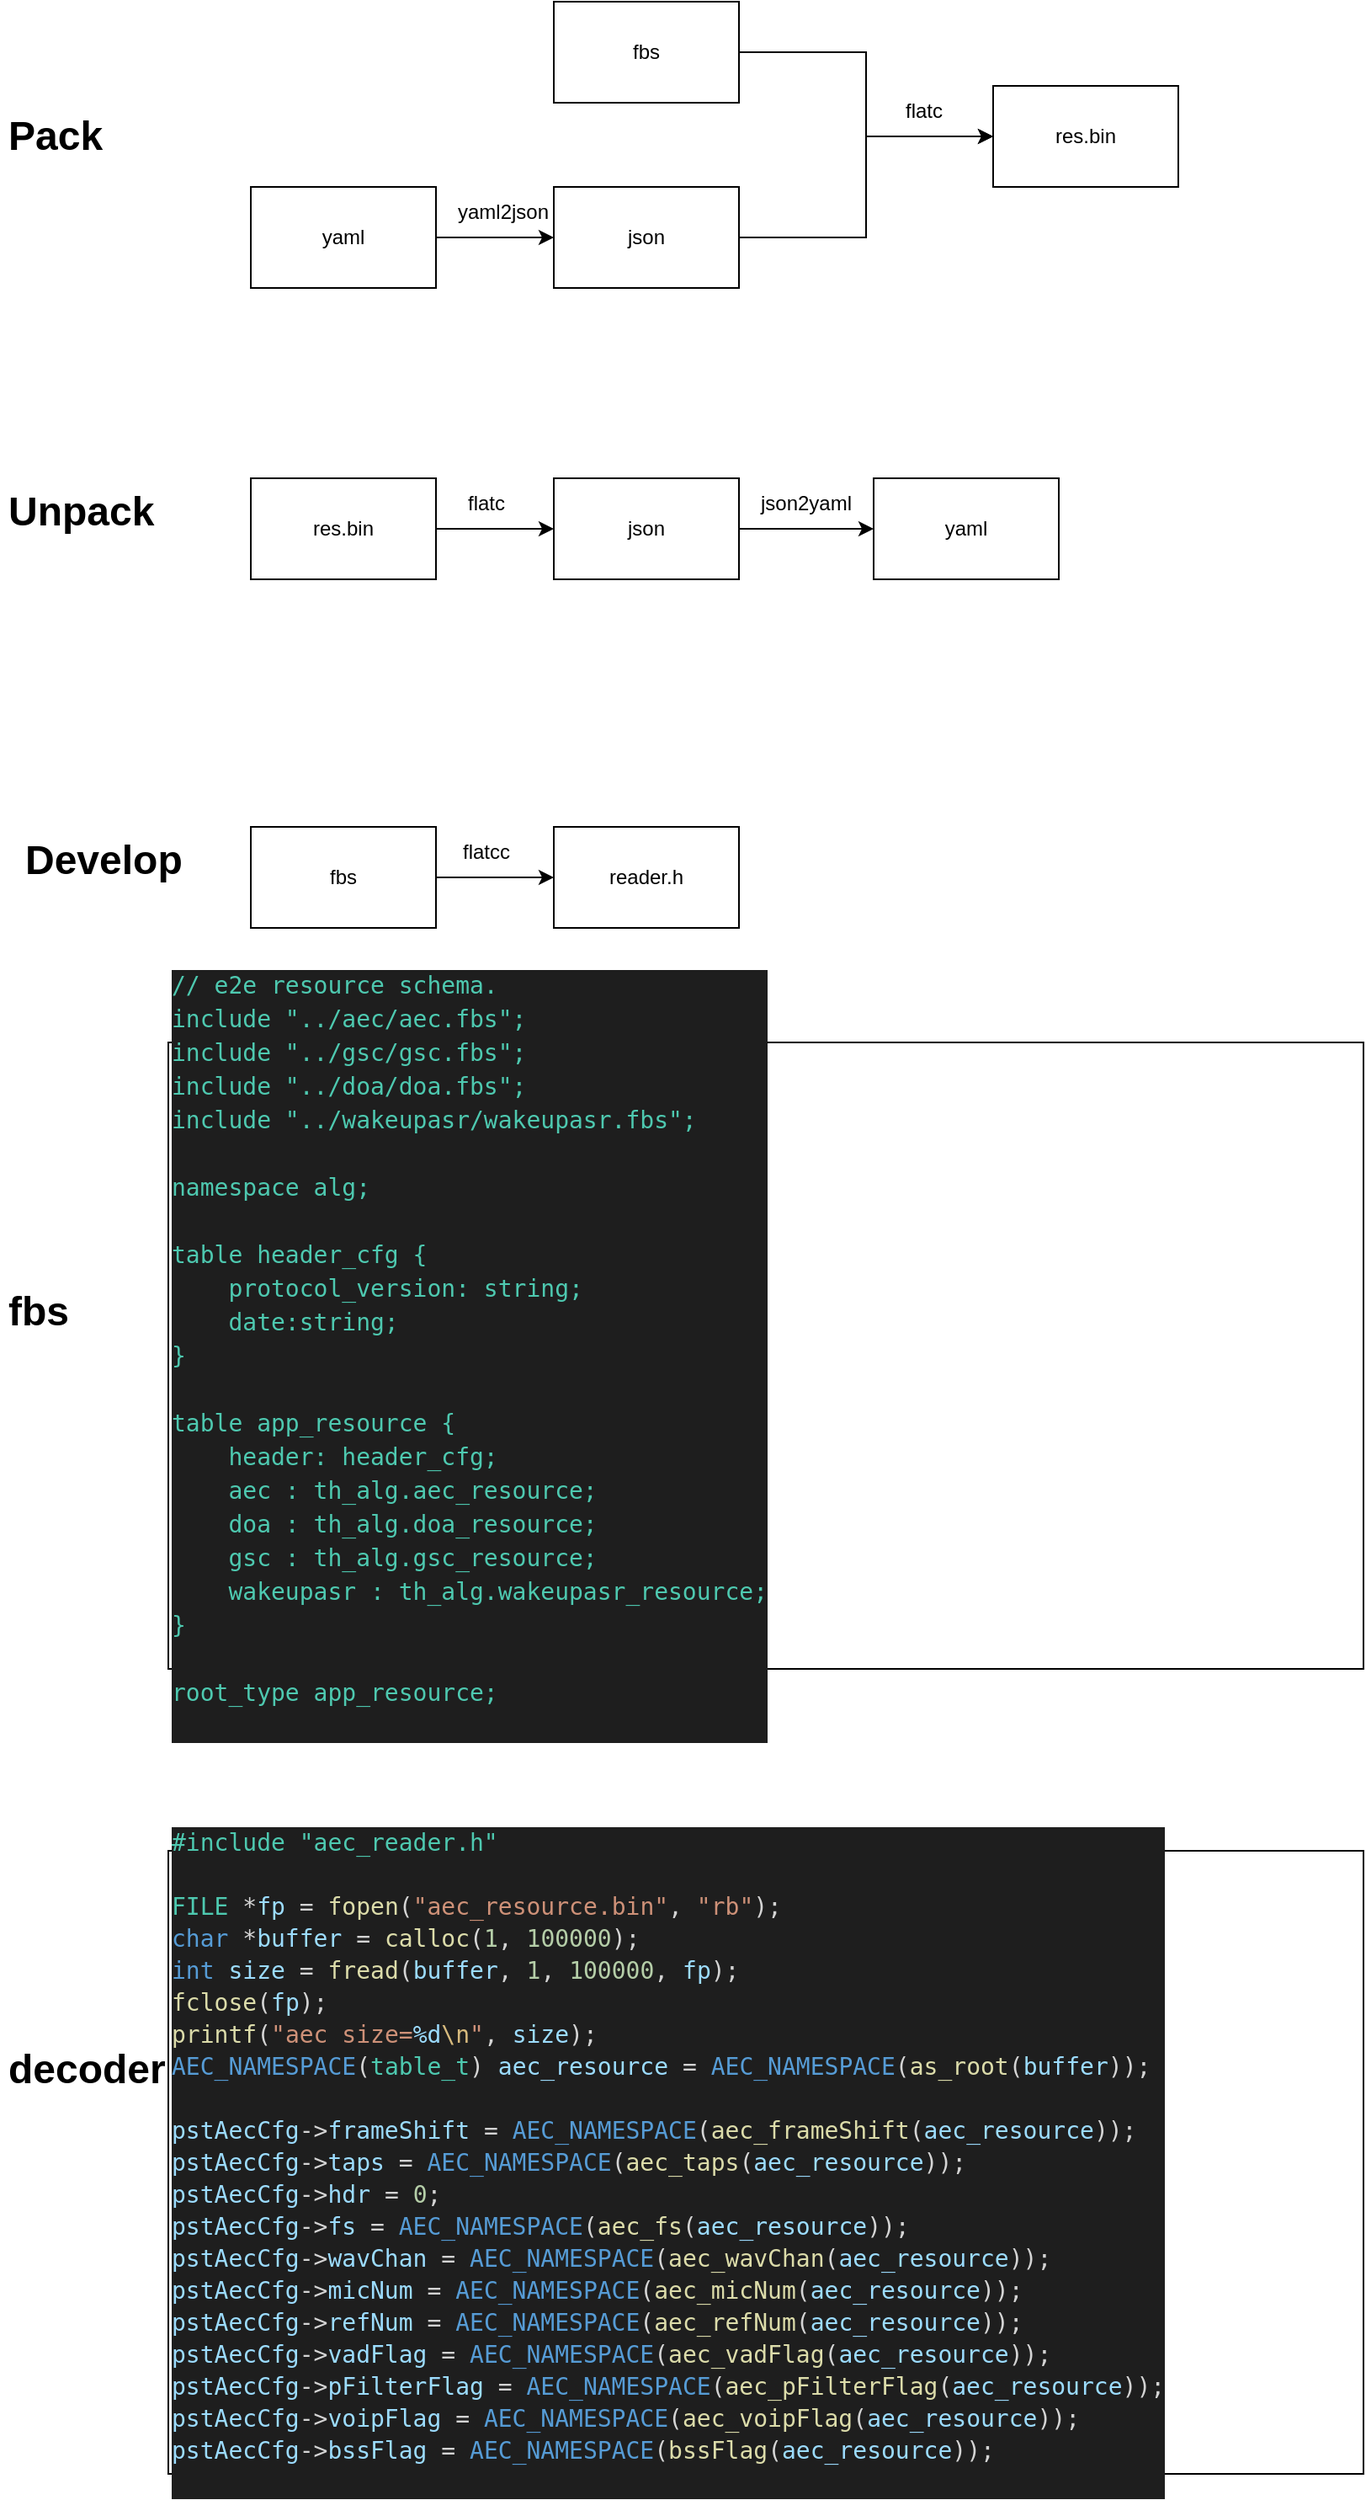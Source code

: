 <mxfile version="20.6.0" type="github"><diagram id="dlkjAAK67tu4DbZAiuwC" name="第 1 页"><mxGraphModel dx="1357" dy="776" grid="1" gridSize="10" guides="1" tooltips="1" connect="1" arrows="1" fold="1" page="1" pageScale="1" pageWidth="850" pageHeight="1100" math="0" shadow="0"><root><mxCell id="0"/><mxCell id="1" parent="0"/><mxCell id="JKFY1ChdPfTzH7jj3pct-4" style="edgeStyle=orthogonalEdgeStyle;rounded=0;orthogonalLoop=1;jettySize=auto;html=1;entryX=0;entryY=0.5;entryDx=0;entryDy=0;" parent="1" source="JKFY1ChdPfTzH7jj3pct-1" target="JKFY1ChdPfTzH7jj3pct-2" edge="1"><mxGeometry relative="1" as="geometry"/></mxCell><mxCell id="JKFY1ChdPfTzH7jj3pct-1" value="yaml" style="rounded=0;whiteSpace=wrap;html=1;" parent="1" vertex="1"><mxGeometry x="159" y="182" width="110" height="60" as="geometry"/></mxCell><mxCell id="JKFY1ChdPfTzH7jj3pct-6" style="edgeStyle=orthogonalEdgeStyle;rounded=0;orthogonalLoop=1;jettySize=auto;html=1;entryX=0;entryY=0.5;entryDx=0;entryDy=0;" parent="1" source="JKFY1ChdPfTzH7jj3pct-2" target="JKFY1ChdPfTzH7jj3pct-3" edge="1"><mxGeometry relative="1" as="geometry"/></mxCell><mxCell id="JKFY1ChdPfTzH7jj3pct-2" value="json" style="rounded=0;whiteSpace=wrap;html=1;" parent="1" vertex="1"><mxGeometry x="339" y="182" width="110" height="60" as="geometry"/></mxCell><mxCell id="JKFY1ChdPfTzH7jj3pct-3" value="res.bin" style="rounded=0;whiteSpace=wrap;html=1;" parent="1" vertex="1"><mxGeometry x="600" y="122" width="110" height="60" as="geometry"/></mxCell><mxCell id="JKFY1ChdPfTzH7jj3pct-5" value="yaml2json" style="text;html=1;strokeColor=none;fillColor=none;align=center;verticalAlign=middle;whiteSpace=wrap;rounded=0;" parent="1" vertex="1"><mxGeometry x="279" y="182" width="60" height="30" as="geometry"/></mxCell><mxCell id="JKFY1ChdPfTzH7jj3pct-14" style="edgeStyle=orthogonalEdgeStyle;rounded=0;orthogonalLoop=1;jettySize=auto;html=1;entryX=0;entryY=0.5;entryDx=0;entryDy=0;" parent="1" source="JKFY1ChdPfTzH7jj3pct-10" target="JKFY1ChdPfTzH7jj3pct-11" edge="1"><mxGeometry relative="1" as="geometry"/></mxCell><mxCell id="JKFY1ChdPfTzH7jj3pct-10" value="res.bin" style="rounded=0;whiteSpace=wrap;html=1;" parent="1" vertex="1"><mxGeometry x="159" y="355" width="110" height="60" as="geometry"/></mxCell><mxCell id="JKFY1ChdPfTzH7jj3pct-19" style="edgeStyle=orthogonalEdgeStyle;rounded=0;orthogonalLoop=1;jettySize=auto;html=1;entryX=0;entryY=0.5;entryDx=0;entryDy=0;" parent="1" source="JKFY1ChdPfTzH7jj3pct-11" target="JKFY1ChdPfTzH7jj3pct-12" edge="1"><mxGeometry relative="1" as="geometry"/></mxCell><mxCell id="JKFY1ChdPfTzH7jj3pct-11" value="json" style="rounded=0;whiteSpace=wrap;html=1;" parent="1" vertex="1"><mxGeometry x="339" y="355" width="110" height="60" as="geometry"/></mxCell><mxCell id="JKFY1ChdPfTzH7jj3pct-12" value="yaml" style="rounded=0;whiteSpace=wrap;html=1;" parent="1" vertex="1"><mxGeometry x="529" y="355" width="110" height="60" as="geometry"/></mxCell><mxCell id="JKFY1ChdPfTzH7jj3pct-17" value="json2yaml" style="text;html=1;strokeColor=none;fillColor=none;align=center;verticalAlign=middle;whiteSpace=wrap;rounded=0;" parent="1" vertex="1"><mxGeometry x="459" y="355" width="60" height="30" as="geometry"/></mxCell><mxCell id="TEpJ4h3JRhwcw7SN2m3m-2" style="edgeStyle=orthogonalEdgeStyle;rounded=0;orthogonalLoop=1;jettySize=auto;html=1;entryX=0;entryY=0.5;entryDx=0;entryDy=0;" parent="1" source="TEpJ4h3JRhwcw7SN2m3m-1" target="JKFY1ChdPfTzH7jj3pct-3" edge="1"><mxGeometry relative="1" as="geometry"/></mxCell><mxCell id="TEpJ4h3JRhwcw7SN2m3m-1" value="fbs" style="rounded=0;whiteSpace=wrap;html=1;" parent="1" vertex="1"><mxGeometry x="339" y="72" width="110" height="60" as="geometry"/></mxCell><mxCell id="TEpJ4h3JRhwcw7SN2m3m-4" value="&lt;h1&gt;Pack&lt;/h1&gt;" style="text;html=1;strokeColor=none;fillColor=none;spacing=5;spacingTop=-20;whiteSpace=wrap;overflow=hidden;rounded=0;" parent="1" vertex="1"><mxGeometry x="10" y="132" width="130" height="60" as="geometry"/></mxCell><mxCell id="TEpJ4h3JRhwcw7SN2m3m-5" value="&lt;h1&gt;Unpack&lt;/h1&gt;" style="text;html=1;strokeColor=none;fillColor=none;spacing=5;spacingTop=-20;whiteSpace=wrap;overflow=hidden;rounded=0;" parent="1" vertex="1"><mxGeometry x="10" y="355" width="130" height="60" as="geometry"/></mxCell><mxCell id="TEpJ4h3JRhwcw7SN2m3m-6" value="flatc" style="text;html=1;strokeColor=none;fillColor=none;align=center;verticalAlign=middle;whiteSpace=wrap;rounded=0;" parent="1" vertex="1"><mxGeometry x="529" y="122" width="60" height="30" as="geometry"/></mxCell><mxCell id="TEpJ4h3JRhwcw7SN2m3m-7" value="flatc" style="text;html=1;strokeColor=none;fillColor=none;align=center;verticalAlign=middle;whiteSpace=wrap;rounded=0;" parent="1" vertex="1"><mxGeometry x="269" y="355" width="60" height="30" as="geometry"/></mxCell><mxCell id="TEpJ4h3JRhwcw7SN2m3m-8" value="&lt;h1&gt;Develop&lt;/h1&gt;" style="text;html=1;strokeColor=none;fillColor=none;spacing=5;spacingTop=-20;whiteSpace=wrap;overflow=hidden;rounded=0;" parent="1" vertex="1"><mxGeometry x="20" y="562" width="160" height="60" as="geometry"/></mxCell><mxCell id="TEpJ4h3JRhwcw7SN2m3m-11" style="edgeStyle=orthogonalEdgeStyle;rounded=0;orthogonalLoop=1;jettySize=auto;html=1;" parent="1" source="TEpJ4h3JRhwcw7SN2m3m-9" target="TEpJ4h3JRhwcw7SN2m3m-10" edge="1"><mxGeometry relative="1" as="geometry"/></mxCell><mxCell id="TEpJ4h3JRhwcw7SN2m3m-9" value="fbs" style="rounded=0;whiteSpace=wrap;html=1;" parent="1" vertex="1"><mxGeometry x="159" y="562" width="110" height="60" as="geometry"/></mxCell><mxCell id="TEpJ4h3JRhwcw7SN2m3m-10" value="reader.h" style="rounded=0;whiteSpace=wrap;html=1;" parent="1" vertex="1"><mxGeometry x="339" y="562" width="110" height="60" as="geometry"/></mxCell><mxCell id="TEpJ4h3JRhwcw7SN2m3m-12" value="flatcc" style="text;html=1;strokeColor=none;fillColor=none;align=center;verticalAlign=middle;whiteSpace=wrap;rounded=0;" parent="1" vertex="1"><mxGeometry x="269" y="562" width="60" height="30" as="geometry"/></mxCell><mxCell id="TEpJ4h3JRhwcw7SN2m3m-13" value="&lt;div style=&quot;background-color: rgb(30, 30, 30); line-height: 19px;&quot;&gt;&lt;div style=&quot;&quot;&gt;&lt;div style=&quot;&quot;&gt;&lt;font face=&quot;Droid Sans Mono, monospace, monospace&quot; color=&quot;#4ec9b0&quot;&gt;&lt;span style=&quot;font-size: 14px;&quot;&gt;// e2e resource schema.&lt;/span&gt;&lt;/font&gt;&lt;/div&gt;&lt;div style=&quot;&quot;&gt;&lt;font face=&quot;Droid Sans Mono, monospace, monospace&quot; color=&quot;#4ec9b0&quot;&gt;&lt;span style=&quot;font-size: 14px;&quot;&gt;include &quot;../aec/aec.fbs&quot;;&lt;/span&gt;&lt;/font&gt;&lt;/div&gt;&lt;div style=&quot;&quot;&gt;&lt;font face=&quot;Droid Sans Mono, monospace, monospace&quot; color=&quot;#4ec9b0&quot;&gt;&lt;span style=&quot;font-size: 14px;&quot;&gt;include &quot;../gsc/gsc.fbs&quot;;&lt;/span&gt;&lt;/font&gt;&lt;/div&gt;&lt;div style=&quot;&quot;&gt;&lt;font face=&quot;Droid Sans Mono, monospace, monospace&quot; color=&quot;#4ec9b0&quot;&gt;&lt;span style=&quot;font-size: 14px;&quot;&gt;include &quot;../doa/doa.fbs&quot;;&lt;/span&gt;&lt;/font&gt;&lt;/div&gt;&lt;div style=&quot;&quot;&gt;&lt;font face=&quot;Droid Sans Mono, monospace, monospace&quot; color=&quot;#4ec9b0&quot;&gt;&lt;span style=&quot;font-size: 14px;&quot;&gt;include &quot;../wakeupasr/wakeupasr.fbs&quot;;&lt;/span&gt;&lt;/font&gt;&lt;/div&gt;&lt;div style=&quot;&quot;&gt;&lt;font face=&quot;Droid Sans Mono, monospace, monospace&quot; color=&quot;#4ec9b0&quot;&gt;&lt;span style=&quot;font-size: 14px;&quot;&gt;&lt;br&gt;&lt;/span&gt;&lt;/font&gt;&lt;/div&gt;&lt;div style=&quot;&quot;&gt;&lt;font face=&quot;Droid Sans Mono, monospace, monospace&quot; color=&quot;#4ec9b0&quot;&gt;&lt;span style=&quot;font-size: 14px;&quot;&gt;namespace alg;&lt;/span&gt;&lt;/font&gt;&lt;/div&gt;&lt;div style=&quot;&quot;&gt;&lt;font face=&quot;Droid Sans Mono, monospace, monospace&quot; color=&quot;#4ec9b0&quot;&gt;&lt;span style=&quot;font-size: 14px;&quot;&gt;&lt;br&gt;&lt;/span&gt;&lt;/font&gt;&lt;/div&gt;&lt;div style=&quot;&quot;&gt;&lt;font face=&quot;Droid Sans Mono, monospace, monospace&quot; color=&quot;#4ec9b0&quot;&gt;&lt;span style=&quot;font-size: 14px;&quot;&gt;table header_cfg {&lt;/span&gt;&lt;/font&gt;&lt;/div&gt;&lt;div style=&quot;&quot;&gt;&lt;font face=&quot;Droid Sans Mono, monospace, monospace&quot; color=&quot;#4ec9b0&quot;&gt;&lt;span style=&quot;font-size: 14px;&quot;&gt;&amp;nbsp; &amp;nbsp; protocol_version: string;&lt;/span&gt;&lt;/font&gt;&lt;/div&gt;&lt;div style=&quot;&quot;&gt;&lt;font face=&quot;Droid Sans Mono, monospace, monospace&quot; color=&quot;#4ec9b0&quot;&gt;&lt;span style=&quot;font-size: 14px;&quot;&gt;&amp;nbsp; &amp;nbsp; date:string;&lt;/span&gt;&lt;/font&gt;&lt;/div&gt;&lt;div style=&quot;&quot;&gt;&lt;font face=&quot;Droid Sans Mono, monospace, monospace&quot; color=&quot;#4ec9b0&quot;&gt;&lt;span style=&quot;font-size: 14px;&quot;&gt;}&lt;/span&gt;&lt;/font&gt;&lt;/div&gt;&lt;div style=&quot;&quot;&gt;&lt;font face=&quot;Droid Sans Mono, monospace, monospace&quot; color=&quot;#4ec9b0&quot;&gt;&lt;span style=&quot;font-size: 14px;&quot;&gt;&lt;br&gt;&lt;/span&gt;&lt;/font&gt;&lt;/div&gt;&lt;div style=&quot;&quot;&gt;&lt;font face=&quot;Droid Sans Mono, monospace, monospace&quot; color=&quot;#4ec9b0&quot;&gt;&lt;span style=&quot;font-size: 14px;&quot;&gt;table app_resource {&lt;/span&gt;&lt;/font&gt;&lt;/div&gt;&lt;div style=&quot;&quot;&gt;&lt;font face=&quot;Droid Sans Mono, monospace, monospace&quot; color=&quot;#4ec9b0&quot;&gt;&lt;span style=&quot;font-size: 14px;&quot;&gt;&amp;nbsp; &amp;nbsp; header: header_cfg;&lt;/span&gt;&lt;/font&gt;&lt;/div&gt;&lt;div style=&quot;&quot;&gt;&lt;font face=&quot;Droid Sans Mono, monospace, monospace&quot; color=&quot;#4ec9b0&quot;&gt;&lt;span style=&quot;font-size: 14px;&quot;&gt;&amp;nbsp; &amp;nbsp; aec : th_alg.aec_resource;&lt;/span&gt;&lt;/font&gt;&lt;/div&gt;&lt;div style=&quot;&quot;&gt;&lt;font face=&quot;Droid Sans Mono, monospace, monospace&quot; color=&quot;#4ec9b0&quot;&gt;&lt;span style=&quot;font-size: 14px;&quot;&gt;&amp;nbsp; &amp;nbsp; doa : th_alg.doa_resource;&lt;/span&gt;&lt;/font&gt;&lt;/div&gt;&lt;div style=&quot;&quot;&gt;&lt;font face=&quot;Droid Sans Mono, monospace, monospace&quot; color=&quot;#4ec9b0&quot;&gt;&lt;span style=&quot;font-size: 14px;&quot;&gt;&amp;nbsp; &amp;nbsp; gsc : th_alg.gsc_resource;&lt;/span&gt;&lt;/font&gt;&lt;/div&gt;&lt;div style=&quot;&quot;&gt;&lt;font face=&quot;Droid Sans Mono, monospace, monospace&quot; color=&quot;#4ec9b0&quot;&gt;&lt;span style=&quot;font-size: 14px;&quot;&gt;&amp;nbsp; &amp;nbsp; wakeupasr : th_alg.wakeupasr_resource;&lt;/span&gt;&lt;/font&gt;&lt;/div&gt;&lt;div style=&quot;&quot;&gt;&lt;font face=&quot;Droid Sans Mono, monospace, monospace&quot; color=&quot;#4ec9b0&quot;&gt;&lt;span style=&quot;font-size: 14px;&quot;&gt;}&lt;/span&gt;&lt;/font&gt;&lt;/div&gt;&lt;div style=&quot;&quot;&gt;&lt;font face=&quot;Droid Sans Mono, monospace, monospace&quot; color=&quot;#4ec9b0&quot;&gt;&lt;span style=&quot;font-size: 14px;&quot;&gt;&lt;br&gt;&lt;/span&gt;&lt;/font&gt;&lt;/div&gt;&lt;div style=&quot;&quot;&gt;&lt;font face=&quot;Droid Sans Mono, monospace, monospace&quot; color=&quot;#4ec9b0&quot;&gt;&lt;span style=&quot;font-size: 14px;&quot;&gt;root_type app_resource;&lt;/span&gt;&lt;/font&gt;&lt;/div&gt;&lt;/div&gt;&lt;div style=&quot;color: rgb(212, 212, 212); font-family: &amp;quot;Droid Sans Mono&amp;quot;, &amp;quot;monospace&amp;quot;, monospace; font-size: 14px;&quot;&gt;&lt;br&gt;&lt;/div&gt;&lt;/div&gt;" style="text;html=1;strokeColor=default;fillColor=none;align=left;verticalAlign=middle;whiteSpace=wrap;rounded=0;" parent="1" vertex="1"><mxGeometry x="110" y="690" width="710" height="372" as="geometry"/></mxCell><mxCell id="cchzuRmdmECpBsSpj-_v-3" value="&lt;div style=&quot;color: rgb(212, 212, 212); background-color: rgb(30, 30, 30); font-family: &amp;quot;Droid Sans Mono&amp;quot;, &amp;quot;monospace&amp;quot;, monospace; font-size: 14px; line-height: 19px;&quot;&gt;&lt;div&gt;&lt;span style=&quot;color: #4ec9b0;&quot;&gt;#include &quot;aec_reader.h&quot;&lt;/span&gt;&lt;/div&gt;&lt;div&gt;&lt;span style=&quot;color: #4ec9b0;&quot;&gt;&lt;br&gt;&lt;/span&gt;&lt;/div&gt;&lt;div&gt;    &lt;span style=&quot;color: #4ec9b0;&quot;&gt;FILE&lt;/span&gt; *&lt;span style=&quot;color: #9cdcfe;&quot;&gt;fp&lt;/span&gt; = &lt;span style=&quot;color: #dcdcaa;&quot;&gt;fopen&lt;/span&gt;(&lt;span style=&quot;color: #ce9178;&quot;&gt;&quot;aec_resource.bin&quot;&lt;/span&gt;, &lt;span style=&quot;color: #ce9178;&quot;&gt;&quot;rb&quot;&lt;/span&gt;);&lt;/div&gt;&lt;div&gt;    &lt;span style=&quot;color: #569cd6;&quot;&gt;char&lt;/span&gt; *&lt;span style=&quot;color: #9cdcfe;&quot;&gt;buffer&lt;/span&gt; = &lt;span style=&quot;color: #dcdcaa;&quot;&gt;calloc&lt;/span&gt;(&lt;span style=&quot;color: #b5cea8;&quot;&gt;1&lt;/span&gt;, &lt;span style=&quot;color: #b5cea8;&quot;&gt;100000&lt;/span&gt;);&lt;/div&gt;&lt;div&gt;    &lt;span style=&quot;color: #569cd6;&quot;&gt;int&lt;/span&gt; &lt;span style=&quot;color: #9cdcfe;&quot;&gt;size&lt;/span&gt; = &lt;span style=&quot;color: #dcdcaa;&quot;&gt;fread&lt;/span&gt;(&lt;span style=&quot;color: #9cdcfe;&quot;&gt;buffer&lt;/span&gt;, &lt;span style=&quot;color: #b5cea8;&quot;&gt;1&lt;/span&gt;, &lt;span style=&quot;color: #b5cea8;&quot;&gt;100000&lt;/span&gt;, &lt;span style=&quot;color: #9cdcfe;&quot;&gt;fp&lt;/span&gt;);&lt;/div&gt;&lt;div&gt;    &lt;span style=&quot;color: #dcdcaa;&quot;&gt;fclose&lt;/span&gt;(&lt;span style=&quot;color: #9cdcfe;&quot;&gt;fp&lt;/span&gt;); &lt;/div&gt;&lt;div&gt;    &lt;span style=&quot;color: #dcdcaa;&quot;&gt;printf&lt;/span&gt;(&lt;span style=&quot;color: #ce9178;&quot;&gt;&quot;aec size=&lt;/span&gt;&lt;span style=&quot;color: #9cdcfe;&quot;&gt;%d&lt;/span&gt;&lt;span style=&quot;color: #d7ba7d;&quot;&gt;\n&lt;/span&gt;&lt;span style=&quot;color: #ce9178;&quot;&gt;&quot;&lt;/span&gt;, &lt;span style=&quot;color: #9cdcfe;&quot;&gt;size&lt;/span&gt;);&lt;/div&gt;&lt;div&gt;    &lt;span style=&quot;color: #569cd6;&quot;&gt;AEC_NAMESPACE&lt;/span&gt;(&lt;span style=&quot;color: #4ec9b0;&quot;&gt;table_t&lt;/span&gt;) &lt;span style=&quot;color: #9cdcfe;&quot;&gt;aec_resource&lt;/span&gt; = &lt;span style=&quot;color: #569cd6;&quot;&gt;AEC_NAMESPACE&lt;/span&gt;(&lt;span style=&quot;color: #dcdcaa;&quot;&gt;as_root&lt;/span&gt;(&lt;span style=&quot;color: #9cdcfe;&quot;&gt;buffer&lt;/span&gt;));&lt;/div&gt;&lt;br&gt;&lt;div&gt;    &lt;span style=&quot;color: #9cdcfe;&quot;&gt;pstAecCfg&lt;/span&gt;-&amp;gt;&lt;span style=&quot;color: #9cdcfe;&quot;&gt;frameShift&lt;/span&gt;   = &lt;span style=&quot;color: #569cd6;&quot;&gt;AEC_NAMESPACE&lt;/span&gt;(&lt;span style=&quot;color: #dcdcaa;&quot;&gt;aec_frameShift&lt;/span&gt;(&lt;span style=&quot;color: #9cdcfe;&quot;&gt;aec_resource&lt;/span&gt;));&lt;/div&gt;&lt;div&gt;    &lt;span style=&quot;color: #9cdcfe;&quot;&gt;pstAecCfg&lt;/span&gt;-&amp;gt;&lt;span style=&quot;color: #9cdcfe;&quot;&gt;taps&lt;/span&gt;         = &lt;span style=&quot;color: #569cd6;&quot;&gt;AEC_NAMESPACE&lt;/span&gt;(&lt;span style=&quot;color: #dcdcaa;&quot;&gt;aec_taps&lt;/span&gt;(&lt;span style=&quot;color: #9cdcfe;&quot;&gt;aec_resource&lt;/span&gt;));&lt;/div&gt;&lt;div&gt;    &lt;span style=&quot;color: #9cdcfe;&quot;&gt;pstAecCfg&lt;/span&gt;-&amp;gt;&lt;span style=&quot;color: #9cdcfe;&quot;&gt;hdr&lt;/span&gt;          = &lt;span style=&quot;color: #b5cea8;&quot;&gt;0&lt;/span&gt;;&lt;/div&gt;&lt;div&gt;    &lt;span style=&quot;color: #9cdcfe;&quot;&gt;pstAecCfg&lt;/span&gt;-&amp;gt;&lt;span style=&quot;color: #9cdcfe;&quot;&gt;fs&lt;/span&gt;           = &lt;span style=&quot;color: #569cd6;&quot;&gt;AEC_NAMESPACE&lt;/span&gt;(&lt;span style=&quot;color: #dcdcaa;&quot;&gt;aec_fs&lt;/span&gt;(&lt;span style=&quot;color: #9cdcfe;&quot;&gt;aec_resource&lt;/span&gt;));&lt;/div&gt;&lt;div&gt;    &lt;span style=&quot;color: #9cdcfe;&quot;&gt;pstAecCfg&lt;/span&gt;-&amp;gt;&lt;span style=&quot;color: #9cdcfe;&quot;&gt;wavChan&lt;/span&gt;      = &lt;span style=&quot;color: #569cd6;&quot;&gt;AEC_NAMESPACE&lt;/span&gt;(&lt;span style=&quot;color: #dcdcaa;&quot;&gt;aec_wavChan&lt;/span&gt;(&lt;span style=&quot;color: #9cdcfe;&quot;&gt;aec_resource&lt;/span&gt;));&lt;/div&gt;&lt;div&gt;    &lt;span style=&quot;color: #9cdcfe;&quot;&gt;pstAecCfg&lt;/span&gt;-&amp;gt;&lt;span style=&quot;color: #9cdcfe;&quot;&gt;micNum&lt;/span&gt;       = &lt;span style=&quot;color: #569cd6;&quot;&gt;AEC_NAMESPACE&lt;/span&gt;(&lt;span style=&quot;color: #dcdcaa;&quot;&gt;aec_micNum&lt;/span&gt;(&lt;span style=&quot;color: #9cdcfe;&quot;&gt;aec_resource&lt;/span&gt;));&lt;/div&gt;&lt;div&gt;    &lt;span style=&quot;color: #9cdcfe;&quot;&gt;pstAecCfg&lt;/span&gt;-&amp;gt;&lt;span style=&quot;color: #9cdcfe;&quot;&gt;refNum&lt;/span&gt;       = &lt;span style=&quot;color: #569cd6;&quot;&gt;AEC_NAMESPACE&lt;/span&gt;(&lt;span style=&quot;color: #dcdcaa;&quot;&gt;aec_refNum&lt;/span&gt;(&lt;span style=&quot;color: #9cdcfe;&quot;&gt;aec_resource&lt;/span&gt;));&lt;/div&gt;&lt;div&gt;    &lt;span style=&quot;color: #9cdcfe;&quot;&gt;pstAecCfg&lt;/span&gt;-&amp;gt;&lt;span style=&quot;color: #9cdcfe;&quot;&gt;vadFlag&lt;/span&gt;      = &lt;span style=&quot;color: #569cd6;&quot;&gt;AEC_NAMESPACE&lt;/span&gt;(&lt;span style=&quot;color: #dcdcaa;&quot;&gt;aec_vadFlag&lt;/span&gt;(&lt;span style=&quot;color: #9cdcfe;&quot;&gt;aec_resource&lt;/span&gt;));&lt;/div&gt;&lt;div&gt;    &lt;span style=&quot;color: #9cdcfe;&quot;&gt;pstAecCfg&lt;/span&gt;-&amp;gt;&lt;span style=&quot;color: #9cdcfe;&quot;&gt;pFilterFlag&lt;/span&gt;  = &lt;span style=&quot;color: #569cd6;&quot;&gt;AEC_NAMESPACE&lt;/span&gt;(&lt;span style=&quot;color: #dcdcaa;&quot;&gt;aec_pFilterFlag&lt;/span&gt;(&lt;span style=&quot;color: #9cdcfe;&quot;&gt;aec_resource&lt;/span&gt;));&lt;/div&gt;&lt;div&gt;    &lt;span style=&quot;color: #9cdcfe;&quot;&gt;pstAecCfg&lt;/span&gt;-&amp;gt;&lt;span style=&quot;color: #9cdcfe;&quot;&gt;voipFlag&lt;/span&gt;     = &lt;span style=&quot;color: #569cd6;&quot;&gt;AEC_NAMESPACE&lt;/span&gt;(&lt;span style=&quot;color: #dcdcaa;&quot;&gt;aec_voipFlag&lt;/span&gt;(&lt;span style=&quot;color: #9cdcfe;&quot;&gt;aec_resource&lt;/span&gt;));&lt;/div&gt;&lt;div&gt;    &lt;span style=&quot;color: #9cdcfe;&quot;&gt;pstAecCfg&lt;/span&gt;-&amp;gt;&lt;span style=&quot;color: #9cdcfe;&quot;&gt;bssFlag&lt;/span&gt;      = &lt;span style=&quot;color: #569cd6;&quot;&gt;AEC_NAMESPACE&lt;/span&gt;(&lt;span style=&quot;color: #dcdcaa;&quot;&gt;bssFlag&lt;/span&gt;(&lt;span style=&quot;color: #9cdcfe;&quot;&gt;aec_resource&lt;/span&gt;));&lt;/div&gt;&lt;br&gt;&lt;/div&gt;" style="text;html=1;strokeColor=default;fillColor=none;align=left;verticalAlign=middle;whiteSpace=wrap;rounded=0;" vertex="1" parent="1"><mxGeometry x="110" y="1170" width="710" height="370" as="geometry"/></mxCell><mxCell id="cchzuRmdmECpBsSpj-_v-4" value="&lt;h1&gt;fbs&lt;/h1&gt;" style="text;html=1;strokeColor=none;fillColor=none;spacing=5;spacingTop=-20;whiteSpace=wrap;overflow=hidden;rounded=0;" vertex="1" parent="1"><mxGeometry x="10" y="830" width="160" height="60" as="geometry"/></mxCell><mxCell id="cchzuRmdmECpBsSpj-_v-5" value="&lt;h1&gt;decoder&lt;/h1&gt;" style="text;html=1;strokeColor=none;fillColor=none;spacing=5;spacingTop=-20;whiteSpace=wrap;overflow=hidden;rounded=0;" vertex="1" parent="1"><mxGeometry x="10" y="1280" width="160" height="60" as="geometry"/></mxCell></root></mxGraphModel></diagram></mxfile>